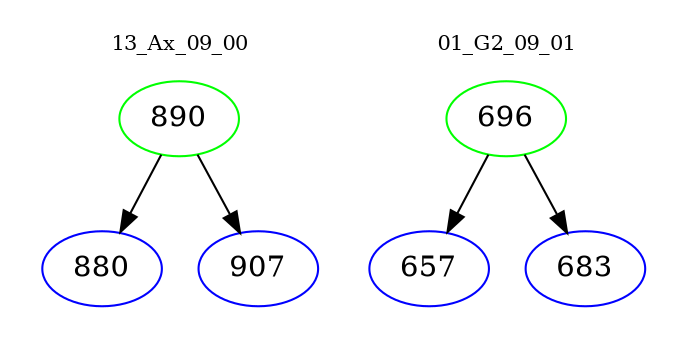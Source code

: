 digraph{
subgraph cluster_0 {
color = white
label = "13_Ax_09_00";
fontsize=10;
T0_890 [label="890", color="green"]
T0_890 -> T0_880 [color="black"]
T0_880 [label="880", color="blue"]
T0_890 -> T0_907 [color="black"]
T0_907 [label="907", color="blue"]
}
subgraph cluster_1 {
color = white
label = "01_G2_09_01";
fontsize=10;
T1_696 [label="696", color="green"]
T1_696 -> T1_657 [color="black"]
T1_657 [label="657", color="blue"]
T1_696 -> T1_683 [color="black"]
T1_683 [label="683", color="blue"]
}
}
